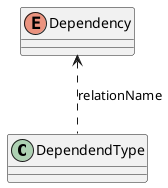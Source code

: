 ﻿@startuml
class DependendType {
}
enum Dependency
Dependency <.. DependendType : relationName
@enduml